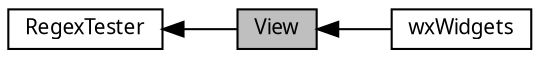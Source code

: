 digraph "View"
{
  edge [fontname="Verdana",fontsize="10",labelfontname="Verdana",labelfontsize="10"];
  node [fontname="Verdana",fontsize="10",shape=record];
  rankdir=LR;
  Node0 [label="View",height=0.2,width=0.4,color="black", fillcolor="grey75", style="filled", fontcolor="black"];
  Node2 [label="wxWidgets",height=0.2,width=0.4,color="black", fillcolor="white", style="filled",URL="$group__g_regex_tester_view_wx_widgets_classes.html"];
  Node1 [label="RegexTester",height=0.2,width=0.4,color="black", fillcolor="white", style="filled",URL="$group__g_regex_tester_classes.html"];
  Node1->Node0 [shape=plaintext, dir="back", style="solid"];
  Node0->Node2 [shape=plaintext, dir="back", style="solid"];
}
